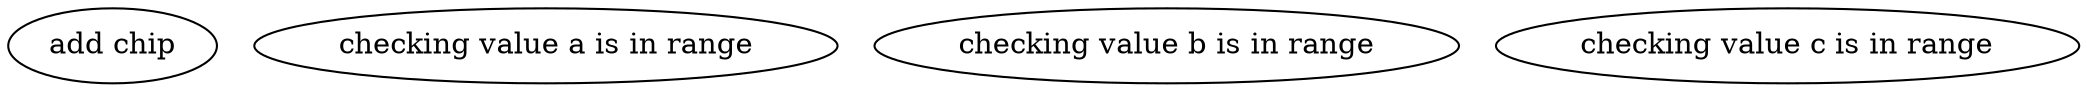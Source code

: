 digraph circuit{0[label="add chip";];1[label="checking value a is in range";];2[label="checking value b is in range";];3[label="checking value c is in range";];}